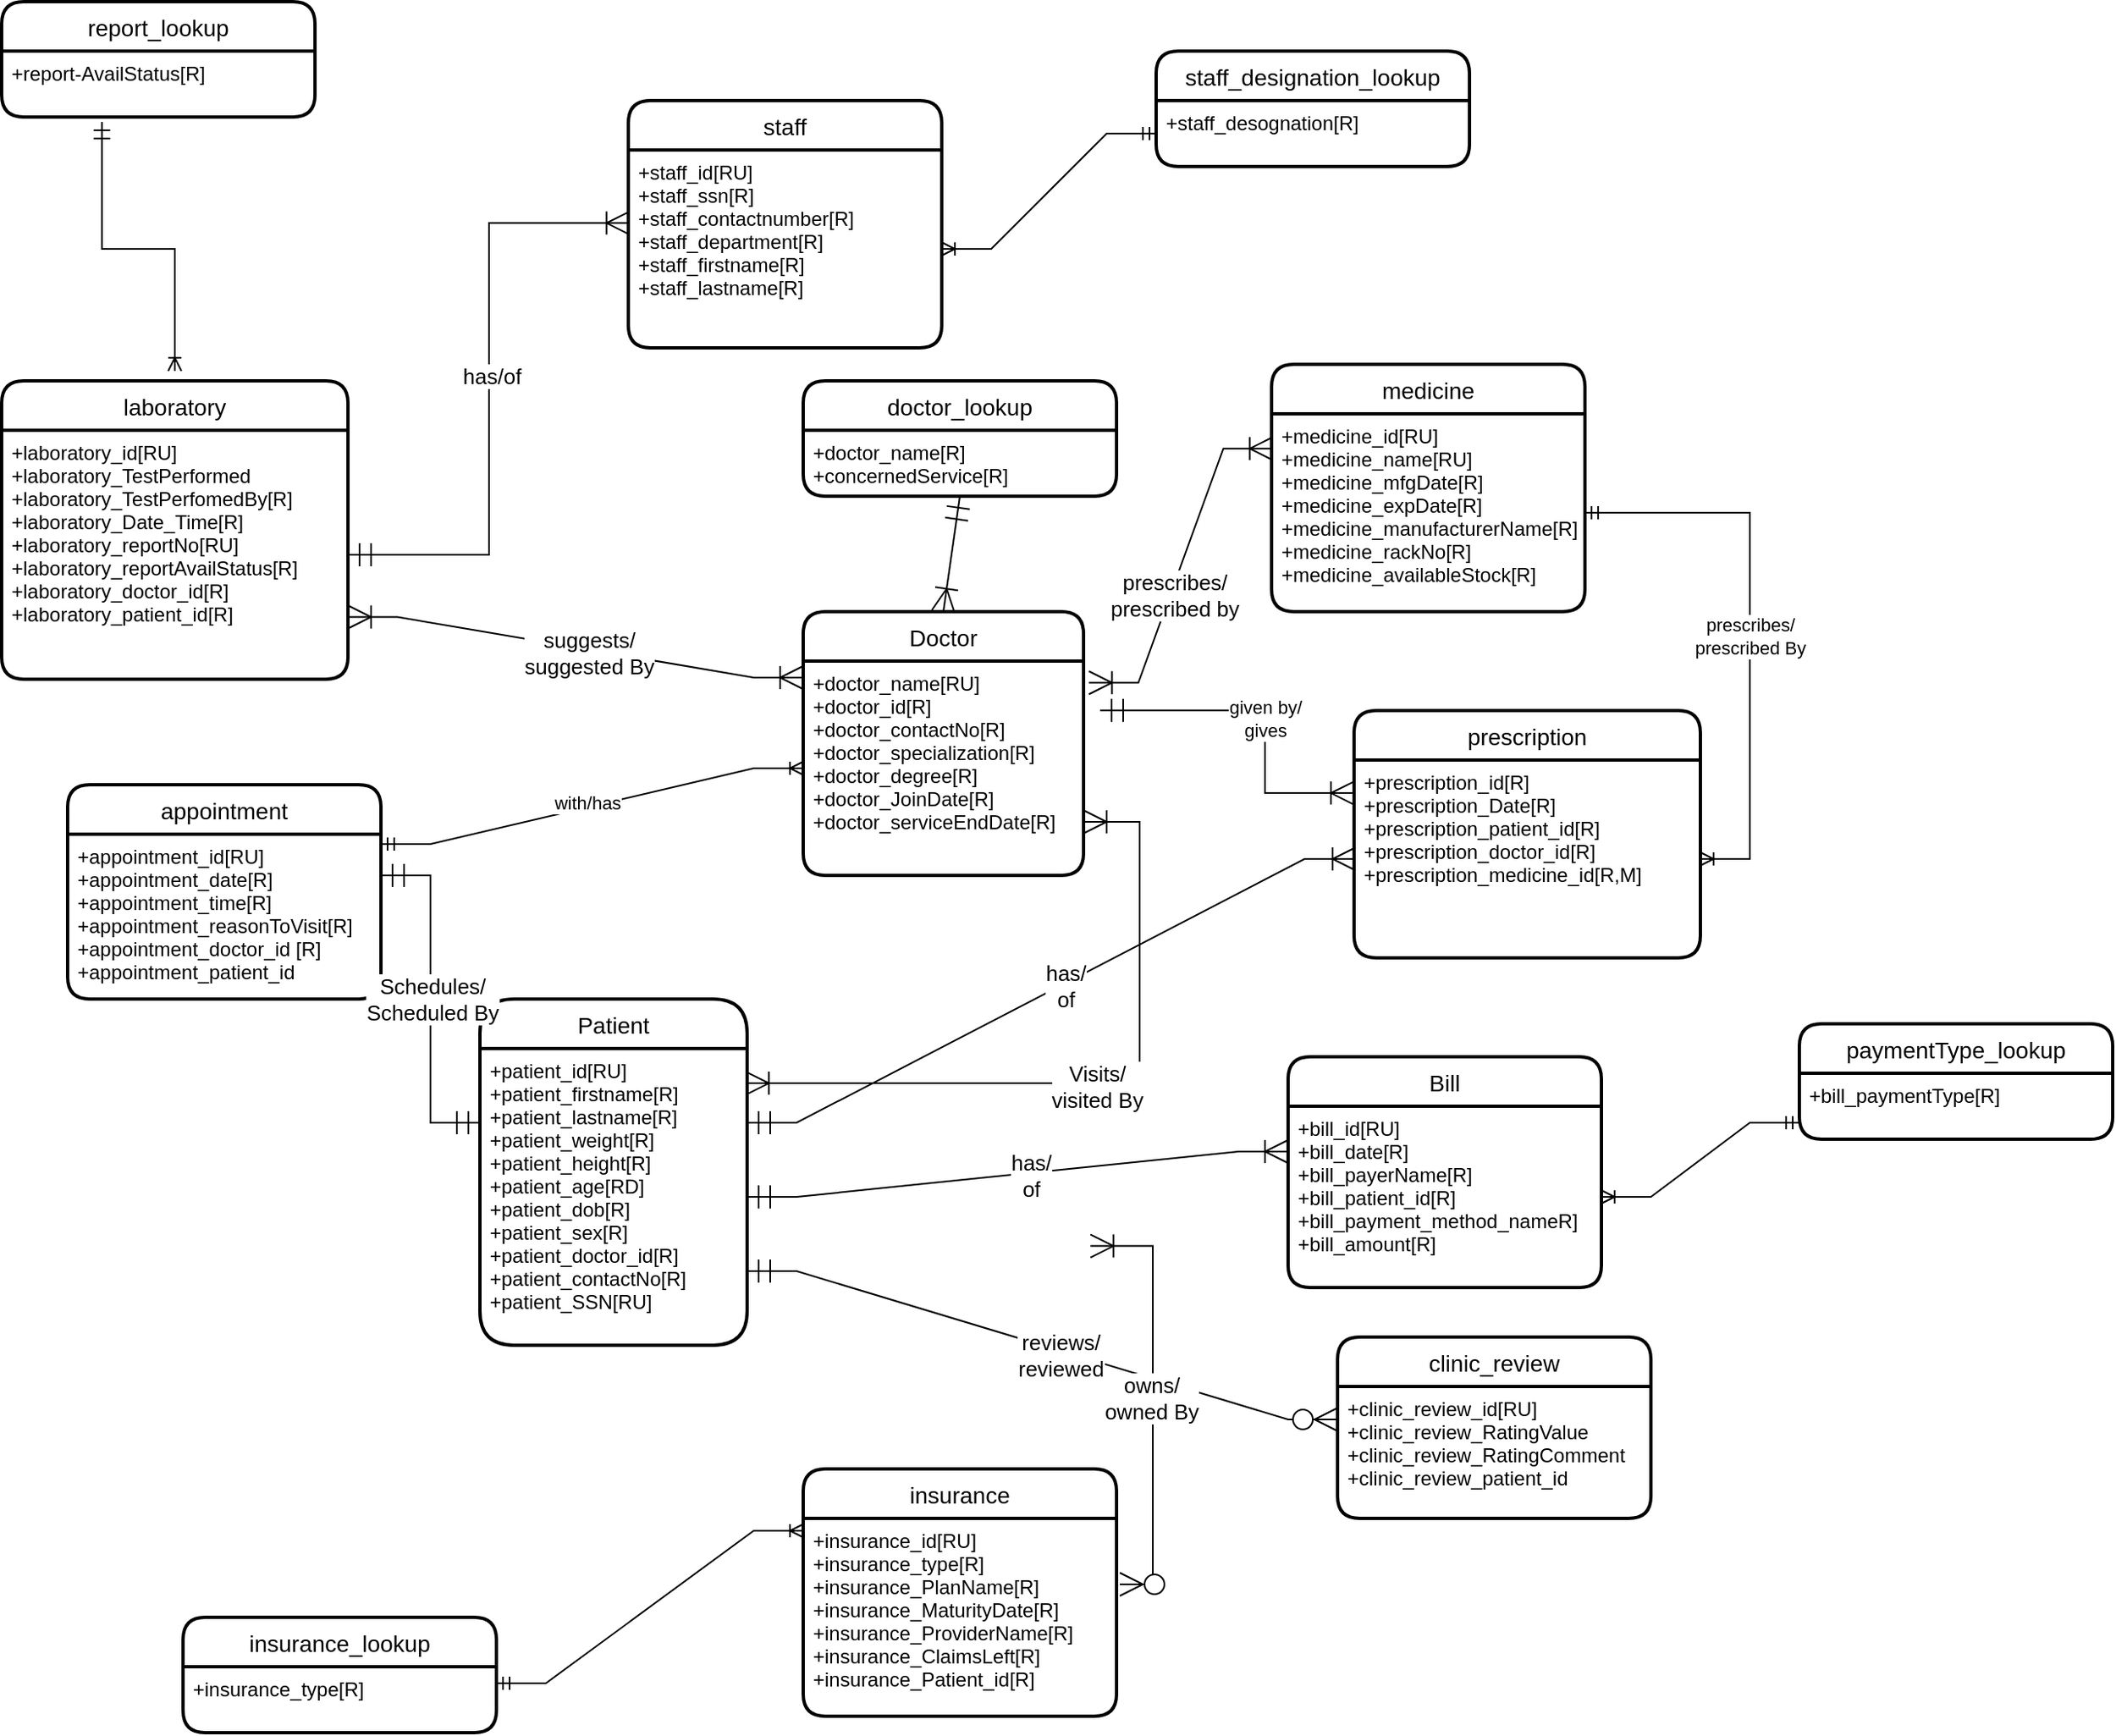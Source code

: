 <mxfile version="20.3.0" type="device"><diagram id="Feof5j5CD8cODifF85kC" name="Page-2"><mxGraphModel dx="2646" dy="2827" grid="1" gridSize="10" guides="1" tooltips="1" connect="1" arrows="1" fold="1" page="1" pageScale="1" pageWidth="850" pageHeight="1100" math="0" shadow="0"><root><mxCell id="0"/><mxCell id="1" parent="0"/><mxCell id="rP1FrWzaXC4RZEudhZcQ-1" value="Patient" style="swimlane;childLayout=stackLayout;horizontal=1;startSize=30;horizontalStack=0;rounded=1;fontSize=14;fontStyle=0;strokeWidth=2;resizeParent=0;resizeLast=1;shadow=0;dashed=0;align=center;arcSize=23;" parent="1" vertex="1"><mxGeometry x="-610" y="-795" width="162" height="210" as="geometry"/></mxCell><mxCell id="rP1FrWzaXC4RZEudhZcQ-5" value="+patient_id[RU]&#10;+patient_firstname[R]&#10;  +patient_lastname[R]&#10;  +patient_weight[R]&#10;  +patient_height[R]&#10;  +patient_age[RD]&#10;  +patient_dob[R]&#10;+patient_sex[R]&#10;+patient_doctor_id[R]&#10;+patient_contactNo[R]&#10;+patient_SSN[RU]&#10;  " style="align=left;strokeColor=none;fillColor=none;spacingLeft=4;fontSize=12;verticalAlign=top;resizable=0;rotatable=0;part=1;" parent="rP1FrWzaXC4RZEudhZcQ-1" vertex="1"><mxGeometry y="30" width="162" height="180" as="geometry"/></mxCell><mxCell id="rP1FrWzaXC4RZEudhZcQ-44" value="&#10;  " style="align=left;strokeColor=none;fillColor=none;spacingLeft=4;fontSize=12;verticalAlign=top;resizable=0;rotatable=0;part=1;" parent="rP1FrWzaXC4RZEudhZcQ-1" vertex="1"><mxGeometry y="210" width="162" as="geometry"/></mxCell><mxCell id="rP1FrWzaXC4RZEudhZcQ-8" value="Doctor" style="swimlane;childLayout=stackLayout;horizontal=1;startSize=30;horizontalStack=0;rounded=1;fontSize=14;fontStyle=0;strokeWidth=2;resizeParent=0;resizeLast=1;shadow=0;dashed=0;align=center;" parent="1" vertex="1"><mxGeometry x="-414" y="-1030" width="170" height="160" as="geometry"/></mxCell><mxCell id="rP1FrWzaXC4RZEudhZcQ-9" value="+doctor_name[RU]&#10;+doctor_id[R]&#10;+doctor_contactNo[R]&#10;+doctor_specialization[R]&#10;+doctor_degree[R]&#10;+doctor_JoinDate[R]&#10;+doctor_serviceEndDate[R]&#10; " style="align=left;strokeColor=none;fillColor=none;spacingLeft=4;fontSize=12;verticalAlign=top;resizable=0;rotatable=0;part=1;" parent="rP1FrWzaXC4RZEudhZcQ-8" vertex="1"><mxGeometry y="30" width="170" height="130" as="geometry"/></mxCell><mxCell id="rP1FrWzaXC4RZEudhZcQ-25" value="&#10; " style="align=left;strokeColor=none;fillColor=none;spacingLeft=4;fontSize=12;verticalAlign=top;resizable=0;rotatable=0;part=1;" parent="rP1FrWzaXC4RZEudhZcQ-8" vertex="1"><mxGeometry y="160" width="170" as="geometry"/></mxCell><mxCell id="rP1FrWzaXC4RZEudhZcQ-10" value="appointment" style="swimlane;childLayout=stackLayout;horizontal=1;startSize=30;horizontalStack=0;rounded=1;fontSize=14;fontStyle=0;strokeWidth=2;resizeParent=0;resizeLast=1;shadow=0;dashed=0;align=center;" parent="1" vertex="1"><mxGeometry x="-860" y="-925" width="190" height="130" as="geometry"/></mxCell><mxCell id="rP1FrWzaXC4RZEudhZcQ-11" value="+appointment_id[RU]&#10;+appointment_date[R]&#10;+appointment_time[R]&#10;+appointment_reasonToVisit[R]&#10;+appointment_doctor_id [R]&#10;+appointment_patient_id" style="align=left;strokeColor=none;fillColor=none;spacingLeft=4;fontSize=12;verticalAlign=top;resizable=0;rotatable=0;part=1;" parent="rP1FrWzaXC4RZEudhZcQ-10" vertex="1"><mxGeometry y="30" width="190" height="100" as="geometry"/></mxCell><mxCell id="rP1FrWzaXC4RZEudhZcQ-17" value="medicine" style="swimlane;childLayout=stackLayout;horizontal=1;startSize=30;horizontalStack=0;rounded=1;fontSize=14;fontStyle=0;strokeWidth=2;resizeParent=0;resizeLast=1;shadow=0;dashed=0;align=center;" parent="1" vertex="1"><mxGeometry x="-130" y="-1180" width="190" height="150" as="geometry"/></mxCell><mxCell id="rP1FrWzaXC4RZEudhZcQ-18" value="+medicine_id[RU]&#10;+medicine_name[RU]&#10;+medicine_mfgDate[R]&#10;+medicine_expDate[R]&#10;+medicine_manufacturerName[R]&#10;+medicine_rackNo[R]&#10;+medicine_availableStock[R]&#10; " style="align=left;strokeColor=none;fillColor=none;spacingLeft=4;fontSize=12;verticalAlign=top;resizable=0;rotatable=0;part=1;" parent="rP1FrWzaXC4RZEudhZcQ-17" vertex="1"><mxGeometry y="30" width="190" height="120" as="geometry"/></mxCell><mxCell id="rP1FrWzaXC4RZEudhZcQ-19" value="clinic_review" style="swimlane;childLayout=stackLayout;horizontal=1;startSize=30;horizontalStack=0;rounded=1;fontSize=14;fontStyle=0;strokeWidth=2;resizeParent=0;resizeLast=1;shadow=0;dashed=0;align=center;" parent="1" vertex="1"><mxGeometry x="-90" y="-590" width="190" height="110" as="geometry"/></mxCell><mxCell id="rP1FrWzaXC4RZEudhZcQ-20" value="+clinic_review_id[RU]&#10;+clinic_review_RatingValue&#10;+clinic_review_RatingComment&#10;+clinic_review_patient_id&#10;  " style="align=left;strokeColor=none;fillColor=none;spacingLeft=4;fontSize=12;verticalAlign=top;resizable=0;rotatable=0;part=1;" parent="rP1FrWzaXC4RZEudhZcQ-19" vertex="1"><mxGeometry y="30" width="190" height="80" as="geometry"/></mxCell><mxCell id="rP1FrWzaXC4RZEudhZcQ-21" value="doctor_lookup" style="swimlane;childLayout=stackLayout;horizontal=1;startSize=30;horizontalStack=0;rounded=1;fontSize=14;fontStyle=0;strokeWidth=2;resizeParent=0;resizeLast=1;shadow=0;dashed=0;align=center;" parent="1" vertex="1"><mxGeometry x="-414" y="-1170" width="190" height="70" as="geometry"/></mxCell><mxCell id="rP1FrWzaXC4RZEudhZcQ-22" value="+doctor_name[R]&#10;+concernedService[R]" style="align=left;strokeColor=none;fillColor=none;spacingLeft=4;fontSize=12;verticalAlign=top;resizable=0;rotatable=0;part=1;" parent="rP1FrWzaXC4RZEudhZcQ-21" vertex="1"><mxGeometry y="30" width="190" height="40" as="geometry"/></mxCell><mxCell id="6pS5FBi4LzQ5k-jD8OEv-8" style="edgeStyle=orthogonalEdgeStyle;rounded=0;orthogonalLoop=1;jettySize=auto;html=1;entryX=0.32;entryY=1.075;entryDx=0;entryDy=0;entryPerimeter=0;endArrow=ERmandOne;endFill=0;startArrow=ERoneToMany;startFill=0;endSize=8;targetPerimeterSpacing=8;sourcePerimeterSpacing=6;strokeWidth=1;" parent="1" source="rP1FrWzaXC4RZEudhZcQ-23" target="rP1FrWzaXC4RZEudhZcQ-27" edge="1"><mxGeometry relative="1" as="geometry"><mxPoint x="-795" y="-1260" as="targetPoint"/></mxGeometry></mxCell><mxCell id="rP1FrWzaXC4RZEudhZcQ-23" value="laboratory" style="swimlane;childLayout=stackLayout;horizontal=1;startSize=30;horizontalStack=0;rounded=1;fontSize=14;fontStyle=0;strokeWidth=2;resizeParent=0;resizeLast=1;shadow=0;dashed=0;align=center;" parent="1" vertex="1"><mxGeometry x="-900" y="-1170" width="210" height="181" as="geometry"/></mxCell><mxCell id="rP1FrWzaXC4RZEudhZcQ-24" value="+laboratory_id[RU]&#10;+laboratory_TestPerformed&#10;+laboratory_TestPerfomedBy[R] &#10;+laboratory_Date_Time[R]&#10;+laboratory_reportNo[RU]&#10;+laboratory_reportAvailStatus[R]&#10;+laboratory_doctor_id[R]&#10;+laboratory_patient_id[R]&#10;  " style="align=left;strokeColor=none;fillColor=none;spacingLeft=4;fontSize=12;verticalAlign=top;resizable=0;rotatable=0;part=1;" parent="rP1FrWzaXC4RZEudhZcQ-23" vertex="1"><mxGeometry y="30" width="210" height="151" as="geometry"/></mxCell><mxCell id="rP1FrWzaXC4RZEudhZcQ-26" value="report_lookup" style="swimlane;childLayout=stackLayout;horizontal=1;startSize=30;horizontalStack=0;rounded=1;fontSize=14;fontStyle=0;strokeWidth=2;resizeParent=0;resizeLast=1;shadow=0;dashed=0;align=center;" parent="1" vertex="1"><mxGeometry x="-900" y="-1400" width="190" height="70" as="geometry"/></mxCell><mxCell id="rP1FrWzaXC4RZEudhZcQ-27" value="+report-AvailStatus[R]" style="align=left;strokeColor=none;fillColor=none;spacingLeft=4;fontSize=12;verticalAlign=top;resizable=0;rotatable=0;part=1;" parent="rP1FrWzaXC4RZEudhZcQ-26" vertex="1"><mxGeometry y="30" width="190" height="40" as="geometry"/></mxCell><mxCell id="rP1FrWzaXC4RZEudhZcQ-28" value="insurance_lookup" style="swimlane;childLayout=stackLayout;horizontal=1;startSize=30;horizontalStack=0;rounded=1;fontSize=14;fontStyle=0;strokeWidth=2;resizeParent=0;resizeLast=1;shadow=0;dashed=0;align=center;" parent="1" vertex="1"><mxGeometry x="-790" y="-420" width="190" height="70" as="geometry"/></mxCell><mxCell id="rP1FrWzaXC4RZEudhZcQ-29" value="+insurance_type[R]" style="align=left;strokeColor=none;fillColor=none;spacingLeft=4;fontSize=12;verticalAlign=top;resizable=0;rotatable=0;part=1;" parent="rP1FrWzaXC4RZEudhZcQ-28" vertex="1"><mxGeometry y="30" width="190" height="40" as="geometry"/></mxCell><mxCell id="rP1FrWzaXC4RZEudhZcQ-30" value="insurance" style="swimlane;childLayout=stackLayout;horizontal=1;startSize=30;horizontalStack=0;rounded=1;fontSize=14;fontStyle=0;strokeWidth=2;resizeParent=0;resizeLast=1;shadow=0;dashed=0;align=center;" parent="1" vertex="1"><mxGeometry x="-414" y="-510" width="190" height="150" as="geometry"/></mxCell><mxCell id="rP1FrWzaXC4RZEudhZcQ-31" value="+insurance_id[RU]&#10;+insurance_type[R]&#10;+insurance_PlanName[R]&#10;+insurance_MaturityDate[R]&#10;+insurance_ProviderName[R]&#10;+insurance_ClaimsLeft[R]&#10;+insurance_Patient_id[R]&#10;  " style="align=left;strokeColor=none;fillColor=none;spacingLeft=4;fontSize=12;verticalAlign=top;resizable=0;rotatable=0;part=1;" parent="rP1FrWzaXC4RZEudhZcQ-30" vertex="1"><mxGeometry y="30" width="190" height="120" as="geometry"/></mxCell><mxCell id="rP1FrWzaXC4RZEudhZcQ-33" value="paymentType_lookup" style="swimlane;childLayout=stackLayout;horizontal=1;startSize=30;horizontalStack=0;rounded=1;fontSize=14;fontStyle=0;strokeWidth=2;resizeParent=0;resizeLast=1;shadow=0;dashed=0;align=center;" parent="1" vertex="1"><mxGeometry x="190" y="-780" width="190" height="70" as="geometry"/></mxCell><mxCell id="rP1FrWzaXC4RZEudhZcQ-34" value="+bill_paymentType[R]" style="align=left;strokeColor=none;fillColor=none;spacingLeft=4;fontSize=12;verticalAlign=top;resizable=0;rotatable=0;part=1;" parent="rP1FrWzaXC4RZEudhZcQ-33" vertex="1"><mxGeometry y="30" width="190" height="40" as="geometry"/></mxCell><mxCell id="rP1FrWzaXC4RZEudhZcQ-35" value="staff_designation_lookup" style="swimlane;childLayout=stackLayout;horizontal=1;startSize=30;horizontalStack=0;rounded=1;fontSize=14;fontStyle=0;strokeWidth=2;resizeParent=0;resizeLast=1;shadow=0;dashed=0;align=center;" parent="1" vertex="1"><mxGeometry x="-200" y="-1370" width="190" height="70" as="geometry"/></mxCell><mxCell id="rP1FrWzaXC4RZEudhZcQ-36" value="+staff_desognation[R]" style="align=left;strokeColor=none;fillColor=none;spacingLeft=4;fontSize=12;verticalAlign=top;resizable=0;rotatable=0;part=1;" parent="rP1FrWzaXC4RZEudhZcQ-35" vertex="1"><mxGeometry y="30" width="190" height="40" as="geometry"/></mxCell><mxCell id="rP1FrWzaXC4RZEudhZcQ-39" value="staff" style="swimlane;childLayout=stackLayout;horizontal=1;startSize=30;horizontalStack=0;rounded=1;fontSize=14;fontStyle=0;strokeWidth=2;resizeParent=0;resizeLast=1;shadow=0;dashed=0;align=center;" parent="1" vertex="1"><mxGeometry x="-520" y="-1340" width="190" height="150" as="geometry"/></mxCell><mxCell id="rP1FrWzaXC4RZEudhZcQ-40" value="+staff_id[RU]&#10;  +staff_ssn[R]&#10;  +staff_contactnumber[R]&#10;  +staff_department[R]&#10;+staff_firstname[R]&#10;+staff_lastname[R]&#10;   " style="align=left;strokeColor=none;fillColor=none;spacingLeft=4;fontSize=12;verticalAlign=top;resizable=0;rotatable=0;part=1;" parent="rP1FrWzaXC4RZEudhZcQ-39" vertex="1"><mxGeometry y="30" width="190" height="120" as="geometry"/></mxCell><mxCell id="rP1FrWzaXC4RZEudhZcQ-41" value="Bill" style="swimlane;childLayout=stackLayout;horizontal=1;startSize=30;horizontalStack=0;rounded=1;fontSize=14;fontStyle=0;strokeWidth=2;resizeParent=0;resizeLast=1;shadow=0;dashed=0;align=center;" parent="1" vertex="1"><mxGeometry x="-120" y="-760" width="190" height="140" as="geometry"/></mxCell><mxCell id="rP1FrWzaXC4RZEudhZcQ-42" value="+bill_id[RU]&#10;+bill_date[R]&#10;+bill_payerName[R]&#10;+bill_patient_id[R]&#10;+bill_payment_method_nameR]&#10;+bill_amount[R]&#10;   " style="align=left;strokeColor=none;fillColor=none;spacingLeft=4;fontSize=12;verticalAlign=top;resizable=0;rotatable=0;part=1;" parent="rP1FrWzaXC4RZEudhZcQ-41" vertex="1"><mxGeometry y="30" width="190" height="110" as="geometry"/></mxCell><mxCell id="rP1FrWzaXC4RZEudhZcQ-49" value="" style="edgeStyle=elbowEdgeStyle;fontSize=12;html=1;endArrow=ERoneToMany;rounded=0;startSize=12;endSize=12;targetPerimeterSpacing=-1;entryX=1;entryY=0.75;entryDx=0;entryDy=0;startArrow=ERoneToMany;startFill=0;exitX=0.995;exitY=0.117;exitDx=0;exitDy=0;exitPerimeter=0;" parent="1" source="rP1FrWzaXC4RZEudhZcQ-5" target="rP1FrWzaXC4RZEudhZcQ-9" edge="1"><mxGeometry width="100" height="100" relative="1" as="geometry"><mxPoint x="-240" y="-760" as="sourcePoint"/><mxPoint x="-142" y="-810" as="targetPoint"/><Array as="points"><mxPoint x="-210" y="-900"/></Array></mxGeometry></mxCell><mxCell id="rP1FrWzaXC4RZEudhZcQ-64" value="Visits/&lt;br&gt;visited By" style="edgeLabel;html=1;align=center;verticalAlign=middle;resizable=0;points=[];fontSize=13;" parent="rP1FrWzaXC4RZEudhZcQ-49" vertex="1" connectable="0"><mxGeometry x="-0.012" y="-2" relative="1" as="geometry"><mxPoint as="offset"/></mxGeometry></mxCell><mxCell id="rP1FrWzaXC4RZEudhZcQ-51" value="" style="edgeStyle=entityRelationEdgeStyle;fontSize=12;html=1;endArrow=ERmandOne;startArrow=ERmandOne;rounded=0;startSize=12;endSize=12;targetPerimeterSpacing=-1;entryX=0;entryY=0.25;entryDx=0;entryDy=0;exitX=1;exitY=0.25;exitDx=0;exitDy=0;" parent="1" source="rP1FrWzaXC4RZEudhZcQ-11" target="rP1FrWzaXC4RZEudhZcQ-5" edge="1"><mxGeometry width="100" height="100" relative="1" as="geometry"><mxPoint x="-608" y="-660" as="sourcePoint"/><mxPoint x="-508" y="-760" as="targetPoint"/></mxGeometry></mxCell><mxCell id="rP1FrWzaXC4RZEudhZcQ-52" value="Schedules/&lt;br&gt;Scheduled By" style="edgeLabel;html=1;align=center;verticalAlign=middle;resizable=0;points=[];fontSize=13;" parent="rP1FrWzaXC4RZEudhZcQ-51" vertex="1" connectable="0"><mxGeometry x="-0.011" y="1" relative="1" as="geometry"><mxPoint y="1" as="offset"/></mxGeometry></mxCell><mxCell id="rP1FrWzaXC4RZEudhZcQ-55" value="" style="edgeStyle=entityRelationEdgeStyle;fontSize=12;html=1;endArrow=ERzeroToMany;startArrow=ERmandOne;rounded=0;startSize=12;endSize=12;targetPerimeterSpacing=-1;exitX=1;exitY=0.75;exitDx=0;exitDy=0;entryX=0;entryY=0.25;entryDx=0;entryDy=0;" parent="1" source="rP1FrWzaXC4RZEudhZcQ-5" target="rP1FrWzaXC4RZEudhZcQ-20" edge="1"><mxGeometry width="100" height="100" relative="1" as="geometry"><mxPoint x="-240" y="-670" as="sourcePoint"/><mxPoint x="-90" y="-600" as="targetPoint"/></mxGeometry></mxCell><mxCell id="rP1FrWzaXC4RZEudhZcQ-56" value="reviews/&lt;br&gt;reviewed" style="edgeLabel;html=1;align=center;verticalAlign=middle;resizable=0;points=[];fontSize=13;" parent="rP1FrWzaXC4RZEudhZcQ-55" vertex="1" connectable="0"><mxGeometry x="0.063" y="-2" relative="1" as="geometry"><mxPoint as="offset"/></mxGeometry></mxCell><mxCell id="rP1FrWzaXC4RZEudhZcQ-57" value="" style="edgeStyle=entityRelationEdgeStyle;fontSize=12;html=1;endArrow=ERoneToMany;rounded=0;startSize=12;endSize=12;targetPerimeterSpacing=-1;exitX=1.019;exitY=0.101;exitDx=0;exitDy=0;exitPerimeter=0;entryX=0.004;entryY=0.176;entryDx=0;entryDy=0;entryPerimeter=0;startArrow=ERoneToMany;startFill=0;" parent="1" source="rP1FrWzaXC4RZEudhZcQ-9" target="rP1FrWzaXC4RZEudhZcQ-18" edge="1"><mxGeometry width="100" height="100" relative="1" as="geometry"><mxPoint x="-240" y="-1060" as="sourcePoint"/><mxPoint x="-80" y="-1060" as="targetPoint"/></mxGeometry></mxCell><mxCell id="rP1FrWzaXC4RZEudhZcQ-58" value="prescribes/&lt;br&gt;prescribed by" style="edgeLabel;html=1;align=center;verticalAlign=middle;resizable=0;points=[];fontSize=13;" parent="rP1FrWzaXC4RZEudhZcQ-57" vertex="1" connectable="0"><mxGeometry x="-0.172" y="-2" relative="1" as="geometry"><mxPoint as="offset"/></mxGeometry></mxCell><mxCell id="rP1FrWzaXC4RZEudhZcQ-61" value="" style="edgeStyle=orthogonalEdgeStyle;fontSize=12;html=1;endArrow=ERoneToMany;startArrow=ERzeroToMany;rounded=0;startSize=12;endSize=12;targetPerimeterSpacing=-1;entryX=1.001;entryY=0.86;entryDx=0;entryDy=0;entryPerimeter=0;exitX=1;exitY=0.5;exitDx=0;exitDy=0;" parent="1" edge="1"><mxGeometry width="100" height="100" relative="1" as="geometry"><mxPoint x="-222" y="-440" as="sourcePoint"/><mxPoint x="-239.838" y="-645.2" as="targetPoint"/><Array as="points"><mxPoint x="-202" y="-440"/><mxPoint x="-202" y="-645"/></Array></mxGeometry></mxCell><mxCell id="rP1FrWzaXC4RZEudhZcQ-62" value="owns/&lt;br&gt;owned By" style="edgeLabel;html=1;align=center;verticalAlign=middle;resizable=0;points=[];fontSize=13;" parent="rP1FrWzaXC4RZEudhZcQ-61" vertex="1" connectable="0"><mxGeometry x="0.011" y="1" relative="1" as="geometry"><mxPoint as="offset"/></mxGeometry></mxCell><mxCell id="rP1FrWzaXC4RZEudhZcQ-66" value="" style="edgeStyle=entityRelationEdgeStyle;fontSize=12;html=1;endArrow=ERoneToMany;startArrow=ERoneToMany;rounded=0;startSize=12;endSize=12;targetPerimeterSpacing=-1;entryX=0;entryY=0.25;entryDx=0;entryDy=0;exitX=1;exitY=0.75;exitDx=0;exitDy=0;" parent="1" source="rP1FrWzaXC4RZEudhZcQ-24" target="rP1FrWzaXC4RZEudhZcQ-8" edge="1"><mxGeometry width="100" height="100" relative="1" as="geometry"><mxPoint x="-608" y="-1000" as="sourcePoint"/><mxPoint x="-508" y="-1100" as="targetPoint"/></mxGeometry></mxCell><mxCell id="rP1FrWzaXC4RZEudhZcQ-67" value="suggests/&lt;br&gt;suggested By" style="edgeLabel;html=1;align=center;verticalAlign=middle;resizable=0;points=[];fontSize=13;" parent="rP1FrWzaXC4RZEudhZcQ-66" vertex="1" connectable="0"><mxGeometry x="0.059" y="-2" relative="1" as="geometry"><mxPoint as="offset"/></mxGeometry></mxCell><mxCell id="rP1FrWzaXC4RZEudhZcQ-68" value="" style="edgeStyle=entityRelationEdgeStyle;fontSize=12;html=1;endArrow=ERoneToMany;startArrow=ERmandOne;rounded=0;startSize=12;endSize=12;targetPerimeterSpacing=-1;entryX=0;entryY=0.25;entryDx=0;entryDy=0;" parent="1" source="rP1FrWzaXC4RZEudhZcQ-5" target="rP1FrWzaXC4RZEudhZcQ-42" edge="1"><mxGeometry width="100" height="100" relative="1" as="geometry"><mxPoint x="-240" y="-750" as="sourcePoint"/><mxPoint x="-140" y="-850" as="targetPoint"/></mxGeometry></mxCell><mxCell id="rP1FrWzaXC4RZEudhZcQ-69" value="has/&lt;br&gt;of" style="edgeLabel;html=1;align=center;verticalAlign=middle;resizable=0;points=[];fontSize=13;" parent="rP1FrWzaXC4RZEudhZcQ-68" vertex="1" connectable="0"><mxGeometry x="0.043" y="-1" relative="1" as="geometry"><mxPoint as="offset"/></mxGeometry></mxCell><mxCell id="rP1FrWzaXC4RZEudhZcQ-72" value="" style="edgeStyle=elbowEdgeStyle;fontSize=12;html=1;endArrow=ERoneToMany;startArrow=ERmandOne;rounded=0;startSize=12;endSize=12;targetPerimeterSpacing=-1;entryX=0.004;entryY=0.369;entryDx=0;entryDy=0;entryPerimeter=0;" parent="1" source="rP1FrWzaXC4RZEudhZcQ-24" target="rP1FrWzaXC4RZEudhZcQ-40" edge="1"><mxGeometry width="100" height="100" relative="1" as="geometry"><mxPoint x="-609" y="-1078" as="sourcePoint"/><mxPoint x="-540" y="-1280" as="targetPoint"/></mxGeometry></mxCell><mxCell id="rP1FrWzaXC4RZEudhZcQ-73" value="has/of" style="edgeLabel;html=1;align=center;verticalAlign=middle;resizable=0;points=[];fontSize=13;" parent="rP1FrWzaXC4RZEudhZcQ-72" vertex="1" connectable="0"><mxGeometry x="0.043" y="-1" relative="1" as="geometry"><mxPoint as="offset"/></mxGeometry></mxCell><mxCell id="rP1FrWzaXC4RZEudhZcQ-81" value="" style="fontSize=12;html=1;endArrow=ERoneToMany;rounded=0;startSize=12;endSize=12;targetPerimeterSpacing=-1;entryX=0.5;entryY=0;entryDx=0;entryDy=0;exitX=0.5;exitY=1;exitDx=0;exitDy=0;endFill=0;startArrow=ERmandOne;startFill=0;" parent="1" source="rP1FrWzaXC4RZEudhZcQ-22" target="rP1FrWzaXC4RZEudhZcQ-8" edge="1"><mxGeometry width="100" height="100" relative="1" as="geometry"><mxPoint x="-420" y="-1160" as="sourcePoint"/><mxPoint x="-385.45" y="-1200" as="targetPoint"/></mxGeometry></mxCell><mxCell id="9ywRpcZfrpfZmwidsP1Z-4" value="prescription" style="swimlane;childLayout=stackLayout;horizontal=1;startSize=30;horizontalStack=0;rounded=1;fontSize=14;fontStyle=0;strokeWidth=2;resizeParent=0;resizeLast=1;shadow=0;dashed=0;align=center;" parent="1" vertex="1"><mxGeometry x="-80" y="-970" width="210" height="150" as="geometry"/></mxCell><mxCell id="9ywRpcZfrpfZmwidsP1Z-5" value="+prescription_id[R]&#10;+prescription_Date[R]&#10;+prescription_patient_id[R]&#10;+prescription_doctor_id[R]&#10;+prescription_medicine_id[R,M]&#10;   " style="align=left;strokeColor=none;fillColor=none;spacingLeft=4;fontSize=12;verticalAlign=top;resizable=0;rotatable=0;part=1;" parent="9ywRpcZfrpfZmwidsP1Z-4" vertex="1"><mxGeometry y="30" width="210" height="120" as="geometry"/></mxCell><mxCell id="9ywRpcZfrpfZmwidsP1Z-11" value="" style="edgeStyle=orthogonalEdgeStyle;fontSize=12;html=1;endArrow=ERoneToMany;startArrow=ERmandOne;rounded=0;elbow=vertical;entryX=1;entryY=0.5;entryDx=0;entryDy=0;exitX=1;exitY=0.5;exitDx=0;exitDy=0;" parent="1" source="rP1FrWzaXC4RZEudhZcQ-18" target="9ywRpcZfrpfZmwidsP1Z-5" edge="1"><mxGeometry width="100" height="100" relative="1" as="geometry"><mxPoint x="110" y="-1020" as="sourcePoint"/><mxPoint x="210" y="-1120" as="targetPoint"/><Array as="points"><mxPoint x="160" y="-1090"/><mxPoint x="160" y="-880"/></Array></mxGeometry></mxCell><mxCell id="9ywRpcZfrpfZmwidsP1Z-14" value="prescribes/&lt;br&gt;prescribed By" style="edgeLabel;html=1;align=center;verticalAlign=middle;resizable=0;points=[];" parent="9ywRpcZfrpfZmwidsP1Z-11" vertex="1" connectable="0"><mxGeometry x="0.026" relative="1" as="geometry"><mxPoint as="offset"/></mxGeometry></mxCell><mxCell id="9ywRpcZfrpfZmwidsP1Z-15" value="" style="edgeStyle=orthogonalEdgeStyle;fontSize=12;html=1;endArrow=ERoneToMany;startArrow=ERmandOne;rounded=0;elbow=vertical;exitX=1;exitY=0.5;exitDx=0;exitDy=0;entryX=0;entryY=0.167;entryDx=0;entryDy=0;entryPerimeter=0;startSize=12;endSize=12;targetPerimeterSpacing=12;sourcePerimeterSpacing=12;" parent="1" target="9ywRpcZfrpfZmwidsP1Z-5" edge="1"><mxGeometry width="100" height="100" relative="1" as="geometry"><mxPoint x="-234" y="-970.07" as="sourcePoint"/><mxPoint x="-110" y="-930" as="targetPoint"/><Array as="points"><mxPoint x="-134" y="-970"/><mxPoint x="-134" y="-920"/></Array></mxGeometry></mxCell><mxCell id="9ywRpcZfrpfZmwidsP1Z-16" value="given by/&lt;br&gt;gives" style="edgeLabel;html=1;align=center;verticalAlign=middle;resizable=0;points=[];" parent="9ywRpcZfrpfZmwidsP1Z-15" vertex="1" connectable="0"><mxGeometry x="0.026" relative="1" as="geometry"><mxPoint as="offset"/></mxGeometry></mxCell><mxCell id="9ywRpcZfrpfZmwidsP1Z-17" value="" style="edgeStyle=entityRelationEdgeStyle;fontSize=12;html=1;endArrow=ERoneToMany;startArrow=ERmandOne;rounded=0;startSize=12;endSize=12;targetPerimeterSpacing=-1;exitX=1;exitY=0.25;exitDx=0;exitDy=0;" parent="1" source="rP1FrWzaXC4RZEudhZcQ-5" target="9ywRpcZfrpfZmwidsP1Z-5" edge="1"><mxGeometry width="100" height="100" relative="1" as="geometry"><mxPoint x="-224" y="-760" as="sourcePoint"/><mxPoint x="-104" y="-712.5" as="targetPoint"/></mxGeometry></mxCell><mxCell id="9ywRpcZfrpfZmwidsP1Z-18" value="has/&lt;br&gt;of" style="edgeLabel;html=1;align=center;verticalAlign=middle;resizable=0;points=[];fontSize=13;" parent="9ywRpcZfrpfZmwidsP1Z-17" vertex="1" connectable="0"><mxGeometry x="0.043" y="-1" relative="1" as="geometry"><mxPoint as="offset"/></mxGeometry></mxCell><mxCell id="6pS5FBi4LzQ5k-jD8OEv-1" value="" style="edgeStyle=entityRelationEdgeStyle;fontSize=12;html=1;endArrow=ERoneToMany;startArrow=ERmandOne;rounded=0;" parent="1" source="rP1FrWzaXC4RZEudhZcQ-36" target="rP1FrWzaXC4RZEudhZcQ-40" edge="1"><mxGeometry width="100" height="100" relative="1" as="geometry"><mxPoint x="-260" y="-1290" as="sourcePoint"/><mxPoint x="-200" y="-1410" as="targetPoint"/></mxGeometry></mxCell><mxCell id="6pS5FBi4LzQ5k-jD8OEv-3" value="" style="edgeStyle=entityRelationEdgeStyle;fontSize=12;html=1;endArrow=ERoneToMany;startArrow=ERmandOne;rounded=0;entryX=1;entryY=0.5;entryDx=0;entryDy=0;exitX=0;exitY=0.75;exitDx=0;exitDy=0;" parent="1" source="rP1FrWzaXC4RZEudhZcQ-34" target="rP1FrWzaXC4RZEudhZcQ-42" edge="1"><mxGeometry width="100" height="100" relative="1" as="geometry"><mxPoint x="270" y="-690" as="sourcePoint"/><mxPoint x="30" y="-750" as="targetPoint"/></mxGeometry></mxCell><mxCell id="6pS5FBi4LzQ5k-jD8OEv-5" value="" style="edgeStyle=entityRelationEdgeStyle;fontSize=12;html=1;endArrow=ERoneToMany;startArrow=ERmandOne;rounded=0;entryX=0;entryY=0.25;entryDx=0;entryDy=0;" parent="1" target="rP1FrWzaXC4RZEudhZcQ-30" edge="1"><mxGeometry width="100" height="100" relative="1" as="geometry"><mxPoint x="-600" y="-380" as="sourcePoint"/><mxPoint x="-440" y="-480" as="targetPoint"/></mxGeometry></mxCell><mxCell id="AQlDAoxW7H5LeJOssz_V-4" value="" style="edgeStyle=entityRelationEdgeStyle;fontSize=12;html=1;endArrow=ERoneToMany;startArrow=ERmandOne;rounded=0;" parent="1" target="rP1FrWzaXC4RZEudhZcQ-9" edge="1"><mxGeometry width="100" height="100" relative="1" as="geometry"><mxPoint x="-670" y="-889" as="sourcePoint"/><mxPoint x="-510" y="-950" as="targetPoint"/></mxGeometry></mxCell><mxCell id="AQlDAoxW7H5LeJOssz_V-5" value="with/has&lt;br&gt;" style="edgeLabel;html=1;align=center;verticalAlign=middle;resizable=0;points=[];" parent="AQlDAoxW7H5LeJOssz_V-4" vertex="1" connectable="0"><mxGeometry x="-0.021" y="3" relative="1" as="geometry"><mxPoint as="offset"/></mxGeometry></mxCell></root></mxGraphModel></diagram></mxfile>